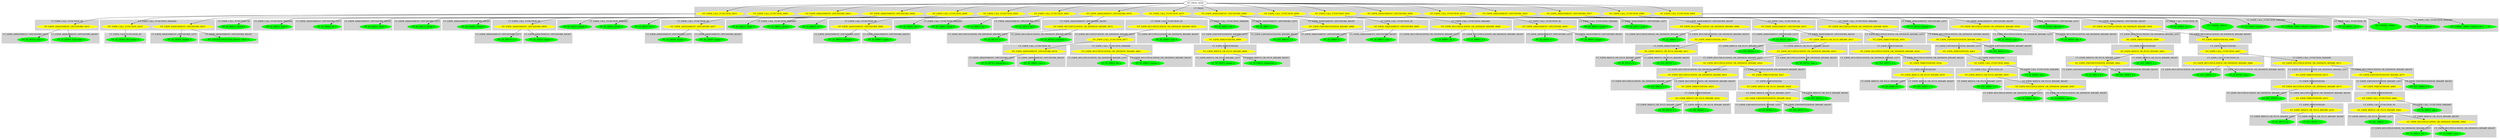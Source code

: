 digraph {

subgraph cluster0 {
 node [style=filled,color=white];
 style=filled;
 color=lightgrey;
 label = "CT_PROG";

"NT_EXPR_CALL_FUNCTION_4831"
 [fillcolor = yellow]
"NT_EXPR_CALL_FUNCTION_4840"
 [fillcolor = yellow]
"NT_EXPR_ASSIGNMENT_OPETATORS_4843"
 [fillcolor = yellow]
"NT_EXPR_ASSIGNMENT_OPETATORS_4846"
 [fillcolor = yellow]
"NT_EXPR_CALL_FUNCTION_4849"
 [fillcolor = yellow]
"NT_EXPR_CALL_FUNCTION_4856"
 [fillcolor = yellow]
"NT_EXPR_CALL_FUNCTION_4863"
 [fillcolor = yellow]
"NT_EXPR_ASSIGNMENT_OPETATORS_4870"
 [fillcolor = yellow]
"NT_EXPR_CALL_FUNCTION_4875"
 [fillcolor = yellow]
"NT_EXPR_ASSIGNMENT_OPETATORS_4886"
 [fillcolor = yellow]
"NT_EXPR_CALL_FUNCTION_4894"
 [fillcolor = yellow]
"NT_EXPR_CALL_FUNCTION_4901"
 [fillcolor = yellow]
"NT_EXPR_ASSIGNMENT_OPETATORS_4906"
 [fillcolor = yellow]
"NT_EXPR_CALL_FUNCTION_4914"
 [fillcolor = yellow]
"NT_EXPR_ASSIGNMENT_OPETATORS_4952"
 [fillcolor = yellow]
"NT_EXPR_ASSIGNMENT_OPETATORS_4957"
 [fillcolor = yellow]
"NT_EXPR_CALL_FUNCTION_4989"
 [fillcolor = yellow]
"NT_EXPR_CALL_FUNCTION_4994"
 [fillcolor = yellow]
}
"NT_PROG_4830"->"NT_EXPR_CALL_FUNCTION_4831"
subgraph cluster1 {
 node [style=filled,color=white];
 style=filled;
 color=lightgrey;
 label = "CT_EXPR_CALL_FUNCTION_ID";

"NT_EXPR_ASSIGNMENT_OPETATORS_4832"
 [fillcolor = yellow]
}
subgraph cluster2 {
 node [style=filled,color=white];
 style=filled;
 color=lightgrey;
 label = "CT_EXPR_CALL_FUNCTION_PARAMS";

"NT_EXPR_CALL_FUNCTION_4835"
 [fillcolor = yellow]
"NT_EXPR_ASSIGNMENT_OPETATORS_4837"
 [fillcolor = yellow]
}
"NT_EXPR_CALL_FUNCTION_4831"->"NT_EXPR_ASSIGNMENT_OPETATORS_4832"
subgraph cluster3 {
 node [style=filled,color=white];
 style=filled;
 color=lightgrey;
 label = "CT_EXPR_ASSIGNMENT_OPETATORS_LEFT";

"NT_ID_4833< data >"
 [fillcolor = green]
}
subgraph cluster4 {
 node [style=filled,color=white];
 style=filled;
 color=lightgrey;
 label = "CT_EXPR_ASSIGNMENT_OPETATORS_RIGHT";

"NT_ID_4834< read.table >"
 [fillcolor = green]
}
"NT_EXPR_ASSIGNMENT_OPETATORS_4832"->"NT_ID_4833< data >"
"NT_EXPR_ASSIGNMENT_OPETATORS_4832"->"NT_ID_4834< read.table >"
"NT_EXPR_CALL_FUNCTION_4831"->"NT_EXPR_CALL_FUNCTION_4835"
subgraph cluster5 {
 node [style=filled,color=white];
 style=filled;
 color=lightgrey;
 label = "CT_EXPR_CALL_FUNCTION_ID";

"NT_ID_4836< file.choose >"
 [fillcolor = green]
}
"NT_EXPR_CALL_FUNCTION_4835"->"NT_ID_4836< file.choose >"
"NT_EXPR_CALL_FUNCTION_4831"->"NT_EXPR_ASSIGNMENT_OPETATORS_4837"
subgraph cluster6 {
 node [style=filled,color=white];
 style=filled;
 color=lightgrey;
 label = "CT_EXPR_ASSIGNMENT_OPETATORS_LEFT";

"NT_ID_4838< header >"
 [fillcolor = green]
}
subgraph cluster7 {
 node [style=filled,color=white];
 style=filled;
 color=lightgrey;
 label = "CT_EXPR_ASSIGNMENT_OPETATORS_RIGHT";

"NT_LITERALSPECIFIER_4839< TRUE >"
 [fillcolor = green]
}
"NT_EXPR_ASSIGNMENT_OPETATORS_4837"->"NT_ID_4838< header >"
"NT_EXPR_ASSIGNMENT_OPETATORS_4837"->"NT_LITERALSPECIFIER_4839< TRUE >"
"NT_PROG_4830"->"NT_EXPR_CALL_FUNCTION_4840"
subgraph cluster8 {
 node [style=filled,color=white];
 style=filled;
 color=lightgrey;
 label = "CT_EXPR_CALL_FUNCTION_ID";

"NT_ID_4841< attach >"
 [fillcolor = green]
}
subgraph cluster9 {
 node [style=filled,color=white];
 style=filled;
 color=lightgrey;
 label = "CT_EXPR_CALL_FUNCTION_PARAMS";

"NT_ID_4842< data >"
 [fillcolor = green]
}
"NT_EXPR_CALL_FUNCTION_4840"->"NT_ID_4841< attach >"
"NT_EXPR_CALL_FUNCTION_4840"->"NT_ID_4842< data >"
"NT_PROG_4830"->"NT_EXPR_ASSIGNMENT_OPETATORS_4843"
subgraph cluster10 {
 node [style=filled,color=white];
 style=filled;
 color=lightgrey;
 label = "CT_EXPR_ASSIGNMENT_OPETATORS_LEFT";

"NT_ID_4844< dv >"
 [fillcolor = green]
}
subgraph cluster11 {
 node [style=filled,color=white];
 style=filled;
 color=lightgrey;
 label = "CT_EXPR_ASSIGNMENT_OPETATORS_RIGHT";

"NT_ID_4845< After >"
 [fillcolor = green]
}
"NT_EXPR_ASSIGNMENT_OPETATORS_4843"->"NT_ID_4844< dv >"
"NT_EXPR_ASSIGNMENT_OPETATORS_4843"->"NT_ID_4845< After >"
"NT_PROG_4830"->"NT_EXPR_ASSIGNMENT_OPETATORS_4846"
subgraph cluster12 {
 node [style=filled,color=white];
 style=filled;
 color=lightgrey;
 label = "CT_EXPR_ASSIGNMENT_OPETATORS_LEFT";

"NT_ID_4847< group >"
 [fillcolor = green]
}
subgraph cluster13 {
 node [style=filled,color=white];
 style=filled;
 color=lightgrey;
 label = "CT_EXPR_ASSIGNMENT_OPETATORS_RIGHT";

"NT_ID_4848< Group >"
 [fillcolor = green]
}
"NT_EXPR_ASSIGNMENT_OPETATORS_4846"->"NT_ID_4847< group >"
"NT_EXPR_ASSIGNMENT_OPETATORS_4846"->"NT_ID_4848< Group >"
"NT_PROG_4830"->"NT_EXPR_CALL_FUNCTION_4849"
subgraph cluster14 {
 node [style=filled,color=white];
 style=filled;
 color=lightgrey;
 label = "CT_EXPR_CALL_FUNCTION_ID";

"NT_EXPR_ASSIGNMENT_OPETATORS_4850"
 [fillcolor = yellow]
}
subgraph cluster15 {
 node [style=filled,color=white];
 style=filled;
 color=lightgrey;
 label = "CT_EXPR_CALL_FUNCTION_PARAMS";

"NT_ID_4853< dv >"
 [fillcolor = green]
"NT_ID_4854< group >"
 [fillcolor = green]
"NT_ID_4855< length >"
 [fillcolor = green]
}
"NT_EXPR_CALL_FUNCTION_4849"->"NT_EXPR_ASSIGNMENT_OPETATORS_4850"
subgraph cluster16 {
 node [style=filled,color=white];
 style=filled;
 color=lightgrey;
 label = "CT_EXPR_ASSIGNMENT_OPETATORS_LEFT";

"NT_ID_4851< ni >"
 [fillcolor = green]
}
subgraph cluster17 {
 node [style=filled,color=white];
 style=filled;
 color=lightgrey;
 label = "CT_EXPR_ASSIGNMENT_OPETATORS_RIGHT";

"NT_ID_4852< tapply >"
 [fillcolor = green]
}
"NT_EXPR_ASSIGNMENT_OPETATORS_4850"->"NT_ID_4851< ni >"
"NT_EXPR_ASSIGNMENT_OPETATORS_4850"->"NT_ID_4852< tapply >"
"NT_EXPR_CALL_FUNCTION_4849"->"NT_ID_4853< dv >"
"NT_EXPR_CALL_FUNCTION_4849"->"NT_ID_4854< group >"
"NT_EXPR_CALL_FUNCTION_4849"->"NT_ID_4855< length >"
"NT_PROG_4830"->"NT_EXPR_CALL_FUNCTION_4856"
subgraph cluster18 {
 node [style=filled,color=white];
 style=filled;
 color=lightgrey;
 label = "CT_EXPR_CALL_FUNCTION_ID";

"NT_EXPR_ASSIGNMENT_OPETATORS_4857"
 [fillcolor = yellow]
}
subgraph cluster19 {
 node [style=filled,color=white];
 style=filled;
 color=lightgrey;
 label = "CT_EXPR_CALL_FUNCTION_PARAMS";

"NT_ID_4860< dv >"
 [fillcolor = green]
"NT_ID_4861< group >"
 [fillcolor = green]
"NT_ID_4862< mean >"
 [fillcolor = green]
}
"NT_EXPR_CALL_FUNCTION_4856"->"NT_EXPR_ASSIGNMENT_OPETATORS_4857"
subgraph cluster20 {
 node [style=filled,color=white];
 style=filled;
 color=lightgrey;
 label = "CT_EXPR_ASSIGNMENT_OPETATORS_LEFT";

"NT_ID_4858< means >"
 [fillcolor = green]
}
subgraph cluster21 {
 node [style=filled,color=white];
 style=filled;
 color=lightgrey;
 label = "CT_EXPR_ASSIGNMENT_OPETATORS_RIGHT";

"NT_ID_4859< tapply >"
 [fillcolor = green]
}
"NT_EXPR_ASSIGNMENT_OPETATORS_4857"->"NT_ID_4858< means >"
"NT_EXPR_ASSIGNMENT_OPETATORS_4857"->"NT_ID_4859< tapply >"
"NT_EXPR_CALL_FUNCTION_4856"->"NT_ID_4860< dv >"
"NT_EXPR_CALL_FUNCTION_4856"->"NT_ID_4861< group >"
"NT_EXPR_CALL_FUNCTION_4856"->"NT_ID_4862< mean >"
"NT_PROG_4830"->"NT_EXPR_CALL_FUNCTION_4863"
subgraph cluster22 {
 node [style=filled,color=white];
 style=filled;
 color=lightgrey;
 label = "CT_EXPR_CALL_FUNCTION_ID";

"NT_EXPR_ASSIGNMENT_OPETATORS_4864"
 [fillcolor = yellow]
}
subgraph cluster23 {
 node [style=filled,color=white];
 style=filled;
 color=lightgrey;
 label = "CT_EXPR_CALL_FUNCTION_PARAMS";

"NT_ID_4867< dv >"
 [fillcolor = green]
"NT_ID_4868< group >"
 [fillcolor = green]
"NT_ID_4869< var >"
 [fillcolor = green]
}
"NT_EXPR_CALL_FUNCTION_4863"->"NT_EXPR_ASSIGNMENT_OPETATORS_4864"
subgraph cluster24 {
 node [style=filled,color=white];
 style=filled;
 color=lightgrey;
 label = "CT_EXPR_ASSIGNMENT_OPETATORS_LEFT";

"NT_ID_4865< variance >"
 [fillcolor = green]
}
subgraph cluster25 {
 node [style=filled,color=white];
 style=filled;
 color=lightgrey;
 label = "CT_EXPR_ASSIGNMENT_OPETATORS_RIGHT";

"NT_ID_4866< tapply >"
 [fillcolor = green]
}
"NT_EXPR_ASSIGNMENT_OPETATORS_4864"->"NT_ID_4865< variance >"
"NT_EXPR_ASSIGNMENT_OPETATORS_4864"->"NT_ID_4866< tapply >"
"NT_EXPR_CALL_FUNCTION_4863"->"NT_ID_4867< dv >"
"NT_EXPR_CALL_FUNCTION_4863"->"NT_ID_4868< group >"
"NT_EXPR_CALL_FUNCTION_4863"->"NT_ID_4869< var >"
"NT_PROG_4830"->"NT_EXPR_ASSIGNMENT_OPETATORS_4870"
subgraph cluster26 {
 node [style=filled,color=white];
 style=filled;
 color=lightgrey;
 label = "CT_EXPR_ASSIGNMENT_OPETATORS_LEFT";

"NT_ID_4871< wk >"
 [fillcolor = green]
}
subgraph cluster27 {
 node [style=filled,color=white];
 style=filled;
 color=lightgrey;
 label = "CT_EXPR_ASSIGNMENT_OPETATORS_RIGHT";

"NT_EXPR_MULTIPLICATION_OR_DIVISION_BINARY_4872"
 [fillcolor = yellow]
}
"NT_EXPR_ASSIGNMENT_OPETATORS_4870"->"NT_ID_4871< wk >"
"NT_EXPR_ASSIGNMENT_OPETATORS_4870"->"NT_EXPR_MULTIPLICATION_OR_DIVISION_BINARY_4872"
subgraph cluster28 {
 node [style=filled,color=white];
 style=filled;
 color=lightgrey;
 label = "CT_EXPR_MULTIPLICATION_OR_DIVISION_BINARY_LEFT";

"NT_ID_4873< ni >"
 [fillcolor = green]
}
subgraph cluster29 {
 node [style=filled,color=white];
 style=filled;
 color=lightgrey;
 label = "CT_EXPR_MULTIPLICATION_OR_DIVISION_BINARY_RIGHT";

"NT_ID_4874< variance >"
 [fillcolor = green]
}
"NT_EXPR_MULTIPLICATION_OR_DIVISION_BINARY_4872"->"NT_ID_4873< ni >"
"NT_EXPR_MULTIPLICATION_OR_DIVISION_BINARY_4872"->"NT_ID_4874< variance >"
"NT_PROG_4830"->"NT_EXPR_CALL_FUNCTION_4875"
subgraph cluster30 {
 node [style=filled,color=white];
 style=filled;
 color=lightgrey;
 label = "CT_EXPR_CALL_FUNCTION_ID";

"NT_EXPR_MULTIPLICATION_OR_DIVISION_BINARY_4876"
 [fillcolor = yellow]
}
subgraph cluster31 {
 node [style=filled,color=white];
 style=filled;
 color=lightgrey;
 label = "CT_EXPR_CALL_FUNCTION_PARAMS";

"NT_ID_4885< wk >"
 [fillcolor = green]
}
"NT_EXPR_CALL_FUNCTION_4875"->"NT_EXPR_MULTIPLICATION_OR_DIVISION_BINARY_4876"
subgraph cluster32 {
 node [style=filled,color=white];
 style=filled;
 color=lightgrey;
 label = "CT_EXPR_MULTIPLICATION_OR_DIVISION_BINARY_LEFT";

"NT_EXPR_CALL_FUNCTION_4877"
 [fillcolor = yellow]
}
subgraph cluster33 {
 node [style=filled,color=white];
 style=filled;
 color=lightgrey;
 label = "CT_EXPR_MULTIPLICATION_OR_DIVISION_BINARY_RIGHT";

"NT_ID_4884< sum >"
 [fillcolor = green]
}
"NT_EXPR_MULTIPLICATION_OR_DIVISION_BINARY_4876"->"NT_EXPR_CALL_FUNCTION_4877"
subgraph cluster34 {
 node [style=filled,color=white];
 style=filled;
 color=lightgrey;
 label = "CT_EXPR_CALL_FUNCTION_ID";

"NT_EXPR_ASSIGNMENT_OPETATORS_4878"
 [fillcolor = yellow]
}
subgraph cluster35 {
 node [style=filled,color=white];
 style=filled;
 color=lightgrey;
 label = "CT_EXPR_CALL_FUNCTION_PARAMS";

"NT_EXPR_MULTIPLICATION_OR_DIVISION_BINARY_4881"
 [fillcolor = yellow]
}
"NT_EXPR_CALL_FUNCTION_4877"->"NT_EXPR_ASSIGNMENT_OPETATORS_4878"
subgraph cluster36 {
 node [style=filled,color=white];
 style=filled;
 color=lightgrey;
 label = "CT_EXPR_ASSIGNMENT_OPETATORS_LEFT";

"NT_ID_4879< xbarprime >"
 [fillcolor = green]
}
subgraph cluster37 {
 node [style=filled,color=white];
 style=filled;
 color=lightgrey;
 label = "CT_EXPR_ASSIGNMENT_OPETATORS_RIGHT";

"NT_ID_4880< sum >"
 [fillcolor = green]
}
"NT_EXPR_ASSIGNMENT_OPETATORS_4878"->"NT_ID_4879< xbarprime >"
"NT_EXPR_ASSIGNMENT_OPETATORS_4878"->"NT_ID_4880< sum >"
"NT_EXPR_CALL_FUNCTION_4877"->"NT_EXPR_MULTIPLICATION_OR_DIVISION_BINARY_4881"
subgraph cluster38 {
 node [style=filled,color=white];
 style=filled;
 color=lightgrey;
 label = "CT_EXPR_MULTIPLICATION_OR_DIVISION_BINARY_LEFT";

"NT_ID_4882< wk >"
 [fillcolor = green]
}
subgraph cluster39 {
 node [style=filled,color=white];
 style=filled;
 color=lightgrey;
 label = "CT_EXPR_MULTIPLICATION_OR_DIVISION_BINARY_RIGHT";

"NT_ID_4883< means >"
 [fillcolor = green]
}
"NT_EXPR_MULTIPLICATION_OR_DIVISION_BINARY_4881"->"NT_ID_4882< wk >"
"NT_EXPR_MULTIPLICATION_OR_DIVISION_BINARY_4881"->"NT_ID_4883< means >"
"NT_EXPR_MULTIPLICATION_OR_DIVISION_BINARY_4876"->"NT_ID_4884< sum >"
"NT_EXPR_CALL_FUNCTION_4875"->"NT_ID_4885< wk >"
"NT_PROG_4830"->"NT_EXPR_ASSIGNMENT_OPETATORS_4886"
subgraph cluster40 {
 node [style=filled,color=white];
 style=filled;
 color=lightgrey;
 label = "CT_EXPR_ASSIGNMENT_OPETATORS_LEFT";

"NT_ID_4887< a >"
 [fillcolor = green]
}
subgraph cluster41 {
 node [style=filled,color=white];
 style=filled;
 color=lightgrey;
 label = "CT_EXPR_ASSIGNMENT_OPETATORS_RIGHT";

"NT_EXPR_EXPONENTIATION_BINARY_4888"
 [fillcolor = yellow]
}
"NT_EXPR_ASSIGNMENT_OPETATORS_4886"->"NT_ID_4887< a >"
"NT_EXPR_ASSIGNMENT_OPETATORS_4886"->"NT_EXPR_EXPONENTIATION_BINARY_4888"
subgraph cluster42 {
 node [style=filled,color=white];
 style=filled;
 color=lightgrey;
 label = "CT_EXPR_EXPONENTIATION_BINARY_LEFT";

"NT_EXPR_PARENTHESIS_4889"
 [fillcolor = yellow]
}
subgraph cluster43 {
 node [style=filled,color=white];
 style=filled;
 color=lightgrey;
 label = "CT_EXPR_EXPONENTIATION_BINARY_RIGHT";

"NT_INT_4893< 2 >"
 [fillcolor = green]
}
"NT_EXPR_EXPONENTIATION_BINARY_4888"->"NT_EXPR_PARENTHESIS_4889"
subgraph cluster44 {
 node [style=filled,color=white];
 style=filled;
 color=lightgrey;
 label = "CT_EXPR_PARENTHESIS";

"NT_EXPR_MINUS_OR_PLUS_BINARY_4890"
 [fillcolor = yellow]
}
"NT_EXPR_PARENTHESIS_4889"->"NT_EXPR_MINUS_OR_PLUS_BINARY_4890"
subgraph cluster45 {
 node [style=filled,color=white];
 style=filled;
 color=lightgrey;
 label = "CT_EXPR_MINUS_OR_PLUS_BINARY_LEFT";

"NT_ID_4891< means >"
 [fillcolor = green]
}
subgraph cluster46 {
 node [style=filled,color=white];
 style=filled;
 color=lightgrey;
 label = "CT_EXPR_MINUS_OR_PLUS_BINARY_RIGHT";

"NT_ID_4892< xbarprime >"
 [fillcolor = green]
}
"NT_EXPR_MINUS_OR_PLUS_BINARY_4890"->"NT_ID_4891< means >"
"NT_EXPR_MINUS_OR_PLUS_BINARY_4890"->"NT_ID_4892< xbarprime >"
"NT_EXPR_EXPONENTIATION_BINARY_4888"->"NT_INT_4893< 2 >"
"NT_PROG_4830"->"NT_EXPR_CALL_FUNCTION_4894"
subgraph cluster47 {
 node [style=filled,color=white];
 style=filled;
 color=lightgrey;
 label = "CT_EXPR_CALL_FUNCTION_ID";

"NT_EXPR_ASSIGNMENT_OPETATORS_4895"
 [fillcolor = yellow]
}
subgraph cluster48 {
 node [style=filled,color=white];
 style=filled;
 color=lightgrey;
 label = "CT_EXPR_CALL_FUNCTION_PARAMS";

"NT_EXPR_MULTIPLICATION_OR_DIVISION_BINARY_4898"
 [fillcolor = yellow]
}
"NT_EXPR_CALL_FUNCTION_4894"->"NT_EXPR_ASSIGNMENT_OPETATORS_4895"
subgraph cluster49 {
 node [style=filled,color=white];
 style=filled;
 color=lightgrey;
 label = "CT_EXPR_ASSIGNMENT_OPETATORS_LEFT";

"NT_ID_4896< b >"
 [fillcolor = green]
}
subgraph cluster50 {
 node [style=filled,color=white];
 style=filled;
 color=lightgrey;
 label = "CT_EXPR_ASSIGNMENT_OPETATORS_RIGHT";

"NT_ID_4897< sum >"
 [fillcolor = green]
}
"NT_EXPR_ASSIGNMENT_OPETATORS_4895"->"NT_ID_4896< b >"
"NT_EXPR_ASSIGNMENT_OPETATORS_4895"->"NT_ID_4897< sum >"
"NT_EXPR_CALL_FUNCTION_4894"->"NT_EXPR_MULTIPLICATION_OR_DIVISION_BINARY_4898"
subgraph cluster51 {
 node [style=filled,color=white];
 style=filled;
 color=lightgrey;
 label = "CT_EXPR_MULTIPLICATION_OR_DIVISION_BINARY_LEFT";

"NT_ID_4899< wk >"
 [fillcolor = green]
}
subgraph cluster52 {
 node [style=filled,color=white];
 style=filled;
 color=lightgrey;
 label = "CT_EXPR_MULTIPLICATION_OR_DIVISION_BINARY_RIGHT";

"NT_ID_4900< a >"
 [fillcolor = green]
}
"NT_EXPR_MULTIPLICATION_OR_DIVISION_BINARY_4898"->"NT_ID_4899< wk >"
"NT_EXPR_MULTIPLICATION_OR_DIVISION_BINARY_4898"->"NT_ID_4900< a >"
"NT_PROG_4830"->"NT_EXPR_CALL_FUNCTION_4901"
subgraph cluster53 {
 node [style=filled,color=white];
 style=filled;
 color=lightgrey;
 label = "CT_EXPR_CALL_FUNCTION_ID";

"NT_EXPR_ASSIGNMENT_OPETATORS_4902"
 [fillcolor = yellow]
}
subgraph cluster54 {
 node [style=filled,color=white];
 style=filled;
 color=lightgrey;
 label = "CT_EXPR_CALL_FUNCTION_PARAMS";

"NT_ID_4905< means >"
 [fillcolor = green]
}
"NT_EXPR_CALL_FUNCTION_4901"->"NT_EXPR_ASSIGNMENT_OPETATORS_4902"
subgraph cluster55 {
 node [style=filled,color=white];
 style=filled;
 color=lightgrey;
 label = "CT_EXPR_ASSIGNMENT_OPETATORS_LEFT";

"NT_ID_4903< k >"
 [fillcolor = green]
}
subgraph cluster56 {
 node [style=filled,color=white];
 style=filled;
 color=lightgrey;
 label = "CT_EXPR_ASSIGNMENT_OPETATORS_RIGHT";

"NT_ID_4904< length >"
 [fillcolor = green]
}
"NT_EXPR_ASSIGNMENT_OPETATORS_4902"->"NT_ID_4903< k >"
"NT_EXPR_ASSIGNMENT_OPETATORS_4902"->"NT_ID_4904< length >"
"NT_EXPR_CALL_FUNCTION_4901"->"NT_ID_4905< means >"
"NT_PROG_4830"->"NT_EXPR_ASSIGNMENT_OPETATORS_4906"
subgraph cluster57 {
 node [style=filled,color=white];
 style=filled;
 color=lightgrey;
 label = "CT_EXPR_ASSIGNMENT_OPETATORS_LEFT";

"NT_ID_4907< num >"
 [fillcolor = green]
}
subgraph cluster58 {
 node [style=filled,color=white];
 style=filled;
 color=lightgrey;
 label = "CT_EXPR_ASSIGNMENT_OPETATORS_RIGHT";

"NT_EXPR_MULTIPLICATION_OR_DIVISION_BINARY_4908"
 [fillcolor = yellow]
}
"NT_EXPR_ASSIGNMENT_OPETATORS_4906"->"NT_ID_4907< num >"
"NT_EXPR_ASSIGNMENT_OPETATORS_4906"->"NT_EXPR_MULTIPLICATION_OR_DIVISION_BINARY_4908"
subgraph cluster59 {
 node [style=filled,color=white];
 style=filled;
 color=lightgrey;
 label = "CT_EXPR_MULTIPLICATION_OR_DIVISION_BINARY_LEFT";

"NT_ID_4909< b >"
 [fillcolor = green]
}
subgraph cluster60 {
 node [style=filled,color=white];
 style=filled;
 color=lightgrey;
 label = "CT_EXPR_MULTIPLICATION_OR_DIVISION_BINARY_RIGHT";

"NT_EXPR_PARENTHESIS_4910"
 [fillcolor = yellow]
}
"NT_EXPR_MULTIPLICATION_OR_DIVISION_BINARY_4908"->"NT_ID_4909< b >"
"NT_EXPR_MULTIPLICATION_OR_DIVISION_BINARY_4908"->"NT_EXPR_PARENTHESIS_4910"
subgraph cluster61 {
 node [style=filled,color=white];
 style=filled;
 color=lightgrey;
 label = "CT_EXPR_PARENTHESIS";

"NT_EXPR_MINUS_OR_PLUS_BINARY_4911"
 [fillcolor = yellow]
}
"NT_EXPR_PARENTHESIS_4910"->"NT_EXPR_MINUS_OR_PLUS_BINARY_4911"
subgraph cluster62 {
 node [style=filled,color=white];
 style=filled;
 color=lightgrey;
 label = "CT_EXPR_MINUS_OR_PLUS_BINARY_LEFT";

"NT_ID_4912< k >"
 [fillcolor = green]
}
subgraph cluster63 {
 node [style=filled,color=white];
 style=filled;
 color=lightgrey;
 label = "CT_EXPR_MINUS_OR_PLUS_BINARY_RIGHT";

"NT_INT_4913< 1 >"
 [fillcolor = green]
}
"NT_EXPR_MINUS_OR_PLUS_BINARY_4911"->"NT_ID_4912< k >"
"NT_EXPR_MINUS_OR_PLUS_BINARY_4911"->"NT_INT_4913< 1 >"
"NT_PROG_4830"->"NT_EXPR_CALL_FUNCTION_4914"
subgraph cluster64 {
 node [style=filled,color=white];
 style=filled;
 color=lightgrey;
 label = "CT_EXPR_CALL_FUNCTION_ID";

"NT_EXPR_ASSIGNMENT_OPETATORS_4915"
 [fillcolor = yellow]
}
subgraph cluster65 {
 node [style=filled,color=white];
 style=filled;
 color=lightgrey;
 label = "CT_EXPR_CALL_FUNCTION_PARAMS";

"NT_EXPR_MULTIPLICATION_OR_DIVISION_BINARY_4934"
 [fillcolor = yellow]
}
"NT_EXPR_CALL_FUNCTION_4914"->"NT_EXPR_ASSIGNMENT_OPETATORS_4915"
subgraph cluster66 {
 node [style=filled,color=white];
 style=filled;
 color=lightgrey;
 label = "CT_EXPR_ASSIGNMENT_OPETATORS_LEFT";

"NT_ID_4916< den >"
 [fillcolor = green]
}
subgraph cluster67 {
 node [style=filled,color=white];
 style=filled;
 color=lightgrey;
 label = "CT_EXPR_ASSIGNMENT_OPETATORS_RIGHT";

"NT_EXPR_MINUS_OR_PLUS_BINARY_4917"
 [fillcolor = yellow]
}
"NT_EXPR_ASSIGNMENT_OPETATORS_4915"->"NT_ID_4916< den >"
"NT_EXPR_ASSIGNMENT_OPETATORS_4915"->"NT_EXPR_MINUS_OR_PLUS_BINARY_4917"
subgraph cluster68 {
 node [style=filled,color=white];
 style=filled;
 color=lightgrey;
 label = "CT_EXPR_MINUS_OR_PLUS_BINARY_LEFT";

"NT_INT_4918< 1 >"
 [fillcolor = green]
}
subgraph cluster69 {
 node [style=filled,color=white];
 style=filled;
 color=lightgrey;
 label = "CT_EXPR_MINUS_OR_PLUS_BINARY_RIGHT";

"NT_EXPR_MULTIPLICATION_OR_DIVISION_BINARY_4919"
 [fillcolor = yellow]
}
"NT_EXPR_MINUS_OR_PLUS_BINARY_4917"->"NT_INT_4918< 1 >"
"NT_EXPR_MINUS_OR_PLUS_BINARY_4917"->"NT_EXPR_MULTIPLICATION_OR_DIVISION_BINARY_4919"
subgraph cluster70 {
 node [style=filled,color=white];
 style=filled;
 color=lightgrey;
 label = "CT_EXPR_MULTIPLICATION_OR_DIVISION_BINARY_LEFT";

"NT_EXPR_MULTIPLICATION_OR_DIVISION_BINARY_4920"
 [fillcolor = yellow]
}
subgraph cluster71 {
 node [style=filled,color=white];
 style=filled;
 color=lightgrey;
 label = "CT_EXPR_MULTIPLICATION_OR_DIVISION_BINARY_RIGHT";

"NT_ID_4933< sum >"
 [fillcolor = green]
}
"NT_EXPR_MULTIPLICATION_OR_DIVISION_BINARY_4919"->"NT_EXPR_MULTIPLICATION_OR_DIVISION_BINARY_4920"
subgraph cluster72 {
 node [style=filled,color=white];
 style=filled;
 color=lightgrey;
 label = "CT_EXPR_MULTIPLICATION_OR_DIVISION_BINARY_LEFT";

"NT_EXPR_MULTIPLICATION_OR_DIVISION_BINARY_4921"
 [fillcolor = yellow]
}
subgraph cluster73 {
 node [style=filled,color=white];
 style=filled;
 color=lightgrey;
 label = "CT_EXPR_MULTIPLICATION_OR_DIVISION_BINARY_RIGHT";

"NT_EXPR_PARENTHESIS_4927"
 [fillcolor = yellow]
}
"NT_EXPR_MULTIPLICATION_OR_DIVISION_BINARY_4920"->"NT_EXPR_MULTIPLICATION_OR_DIVISION_BINARY_4921"
subgraph cluster74 {
 node [style=filled,color=white];
 style=filled;
 color=lightgrey;
 label = "CT_EXPR_MULTIPLICATION_OR_DIVISION_BINARY_LEFT";

"NT_INT_4922< 2 >"
 [fillcolor = green]
}
subgraph cluster75 {
 node [style=filled,color=white];
 style=filled;
 color=lightgrey;
 label = "CT_EXPR_MULTIPLICATION_OR_DIVISION_BINARY_RIGHT";

"NT_EXPR_PARENTHESIS_4923"
 [fillcolor = yellow]
}
"NT_EXPR_MULTIPLICATION_OR_DIVISION_BINARY_4921"->"NT_INT_4922< 2 >"
"NT_EXPR_MULTIPLICATION_OR_DIVISION_BINARY_4921"->"NT_EXPR_PARENTHESIS_4923"
subgraph cluster76 {
 node [style=filled,color=white];
 style=filled;
 color=lightgrey;
 label = "CT_EXPR_PARENTHESIS";

"NT_EXPR_MINUS_OR_PLUS_BINARY_4924"
 [fillcolor = yellow]
}
"NT_EXPR_PARENTHESIS_4923"->"NT_EXPR_MINUS_OR_PLUS_BINARY_4924"
subgraph cluster77 {
 node [style=filled,color=white];
 style=filled;
 color=lightgrey;
 label = "CT_EXPR_MINUS_OR_PLUS_BINARY_LEFT";

"NT_ID_4925< k >"
 [fillcolor = green]
}
subgraph cluster78 {
 node [style=filled,color=white];
 style=filled;
 color=lightgrey;
 label = "CT_EXPR_MINUS_OR_PLUS_BINARY_RIGHT";

"NT_INT_4926< 2 >"
 [fillcolor = green]
}
"NT_EXPR_MINUS_OR_PLUS_BINARY_4924"->"NT_ID_4925< k >"
"NT_EXPR_MINUS_OR_PLUS_BINARY_4924"->"NT_INT_4926< 2 >"
"NT_EXPR_MULTIPLICATION_OR_DIVISION_BINARY_4920"->"NT_EXPR_PARENTHESIS_4927"
subgraph cluster79 {
 node [style=filled,color=white];
 style=filled;
 color=lightgrey;
 label = "CT_EXPR_PARENTHESIS";

"NT_EXPR_MINUS_OR_PLUS_BINARY_4928"
 [fillcolor = yellow]
}
"NT_EXPR_PARENTHESIS_4927"->"NT_EXPR_MINUS_OR_PLUS_BINARY_4928"
subgraph cluster80 {
 node [style=filled,color=white];
 style=filled;
 color=lightgrey;
 label = "CT_EXPR_MINUS_OR_PLUS_BINARY_LEFT";

"NT_EXPR_EXPONENTIATION_BINARY_4929"
 [fillcolor = yellow]
}
subgraph cluster81 {
 node [style=filled,color=white];
 style=filled;
 color=lightgrey;
 label = "CT_EXPR_MINUS_OR_PLUS_BINARY_RIGHT";

"NT_INT_4932< 1 >"
 [fillcolor = green]
}
"NT_EXPR_MINUS_OR_PLUS_BINARY_4928"->"NT_EXPR_EXPONENTIATION_BINARY_4929"
subgraph cluster82 {
 node [style=filled,color=white];
 style=filled;
 color=lightgrey;
 label = "CT_EXPR_EXPONENTIATION_BINARY_LEFT";

"NT_ID_4930< k >"
 [fillcolor = green]
}
subgraph cluster83 {
 node [style=filled,color=white];
 style=filled;
 color=lightgrey;
 label = "CT_EXPR_EXPONENTIATION_BINARY_RIGHT";

"NT_INT_4931< 2 >"
 [fillcolor = green]
}
"NT_EXPR_EXPONENTIATION_BINARY_4929"->"NT_ID_4930< k >"
"NT_EXPR_EXPONENTIATION_BINARY_4929"->"NT_INT_4931< 2 >"
"NT_EXPR_MINUS_OR_PLUS_BINARY_4928"->"NT_INT_4932< 1 >"
"NT_EXPR_MULTIPLICATION_OR_DIVISION_BINARY_4919"->"NT_ID_4933< sum >"
"NT_EXPR_CALL_FUNCTION_4914"->"NT_EXPR_MULTIPLICATION_OR_DIVISION_BINARY_4934"
subgraph cluster84 {
 node [style=filled,color=white];
 style=filled;
 color=lightgrey;
 label = "CT_EXPR_MULTIPLICATION_OR_DIVISION_BINARY_LEFT";

"NT_EXPR_PARENTHESIS_4935"
 [fillcolor = yellow]
}
subgraph cluster85 {
 node [style=filled,color=white];
 style=filled;
 color=lightgrey;
 label = "CT_EXPR_MULTIPLICATION_OR_DIVISION_BINARY_RIGHT";

"NT_EXPR_EXPONENTIATION_BINARY_4942"
 [fillcolor = yellow]
}
"NT_EXPR_MULTIPLICATION_OR_DIVISION_BINARY_4934"->"NT_EXPR_PARENTHESIS_4935"
subgraph cluster86 {
 node [style=filled,color=white];
 style=filled;
 color=lightgrey;
 label = "CT_EXPR_PARENTHESIS";

"NT_EXPR_MULTIPLICATION_OR_DIVISION_BINARY_4936"
 [fillcolor = yellow]
}
"NT_EXPR_PARENTHESIS_4935"->"NT_EXPR_MULTIPLICATION_OR_DIVISION_BINARY_4936"
subgraph cluster87 {
 node [style=filled,color=white];
 style=filled;
 color=lightgrey;
 label = "CT_EXPR_MULTIPLICATION_OR_DIVISION_BINARY_LEFT";

"NT_INT_4937< 1 >"
 [fillcolor = green]
}
subgraph cluster88 {
 node [style=filled,color=white];
 style=filled;
 color=lightgrey;
 label = "CT_EXPR_MULTIPLICATION_OR_DIVISION_BINARY_RIGHT";

"NT_EXPR_PARENTHESIS_4938"
 [fillcolor = yellow]
}
"NT_EXPR_MULTIPLICATION_OR_DIVISION_BINARY_4936"->"NT_INT_4937< 1 >"
"NT_EXPR_MULTIPLICATION_OR_DIVISION_BINARY_4936"->"NT_EXPR_PARENTHESIS_4938"
subgraph cluster89 {
 node [style=filled,color=white];
 style=filled;
 color=lightgrey;
 label = "CT_EXPR_PARENTHESIS";

"NT_EXPR_MINUS_OR_PLUS_BINARY_4939"
 [fillcolor = yellow]
}
"NT_EXPR_PARENTHESIS_4938"->"NT_EXPR_MINUS_OR_PLUS_BINARY_4939"
subgraph cluster90 {
 node [style=filled,color=white];
 style=filled;
 color=lightgrey;
 label = "CT_EXPR_MINUS_OR_PLUS_BINARY_LEFT";

"NT_ID_4940< ni >"
 [fillcolor = green]
}
subgraph cluster91 {
 node [style=filled,color=white];
 style=filled;
 color=lightgrey;
 label = "CT_EXPR_MINUS_OR_PLUS_BINARY_RIGHT";

"NT_INT_4941< 1 >"
 [fillcolor = green]
}
"NT_EXPR_MINUS_OR_PLUS_BINARY_4939"->"NT_ID_4940< ni >"
"NT_EXPR_MINUS_OR_PLUS_BINARY_4939"->"NT_INT_4941< 1 >"
"NT_EXPR_MULTIPLICATION_OR_DIVISION_BINARY_4934"->"NT_EXPR_EXPONENTIATION_BINARY_4942"
subgraph cluster92 {
 node [style=filled,color=white];
 style=filled;
 color=lightgrey;
 label = "CT_EXPR_EXPONENTIATION_BINARY_LEFT";

"NT_EXPR_PARENTHESIS_4943"
 [fillcolor = yellow]
}
subgraph cluster93 {
 node [style=filled,color=white];
 style=filled;
 color=lightgrey;
 label = "CT_EXPR_EXPONENTIATION_BINARY_RIGHT";

"NT_INT_4951< 2 >"
 [fillcolor = green]
}
"NT_EXPR_EXPONENTIATION_BINARY_4942"->"NT_EXPR_PARENTHESIS_4943"
subgraph cluster94 {
 node [style=filled,color=white];
 style=filled;
 color=lightgrey;
 label = "CT_EXPR_PARENTHESIS";

"NT_EXPR_CALL_FUNCTION_4944"
 [fillcolor = yellow]
}
"NT_EXPR_PARENTHESIS_4943"->"NT_EXPR_CALL_FUNCTION_4944"
subgraph cluster95 {
 node [style=filled,color=white];
 style=filled;
 color=lightgrey;
 label = "CT_EXPR_CALL_FUNCTION_ID";

"NT_EXPR_MINUS_OR_PLUS_BINARY_4945"
 [fillcolor = yellow]
}
subgraph cluster96 {
 node [style=filled,color=white];
 style=filled;
 color=lightgrey;
 label = "CT_EXPR_CALL_FUNCTION_PARAMS";

"NT_ID_4950< wk >"
 [fillcolor = green]
}
"NT_EXPR_CALL_FUNCTION_4944"->"NT_EXPR_MINUS_OR_PLUS_BINARY_4945"
subgraph cluster97 {
 node [style=filled,color=white];
 style=filled;
 color=lightgrey;
 label = "CT_EXPR_MINUS_OR_PLUS_BINARY_LEFT";

"NT_INT_4946< 1 >"
 [fillcolor = green]
}
subgraph cluster98 {
 node [style=filled,color=white];
 style=filled;
 color=lightgrey;
 label = "CT_EXPR_MINUS_OR_PLUS_BINARY_RIGHT";

"NT_EXPR_MULTIPLICATION_OR_DIVISION_BINARY_4947"
 [fillcolor = yellow]
}
"NT_EXPR_MINUS_OR_PLUS_BINARY_4945"->"NT_INT_4946< 1 >"
"NT_EXPR_MINUS_OR_PLUS_BINARY_4945"->"NT_EXPR_MULTIPLICATION_OR_DIVISION_BINARY_4947"
subgraph cluster99 {
 node [style=filled,color=white];
 style=filled;
 color=lightgrey;
 label = "CT_EXPR_MULTIPLICATION_OR_DIVISION_BINARY_LEFT";

"NT_ID_4948< wk >"
 [fillcolor = green]
}
subgraph cluster100 {
 node [style=filled,color=white];
 style=filled;
 color=lightgrey;
 label = "CT_EXPR_MULTIPLICATION_OR_DIVISION_BINARY_RIGHT";

"NT_ID_4949< sum >"
 [fillcolor = green]
}
"NT_EXPR_MULTIPLICATION_OR_DIVISION_BINARY_4947"->"NT_ID_4948< wk >"
"NT_EXPR_MULTIPLICATION_OR_DIVISION_BINARY_4947"->"NT_ID_4949< sum >"
"NT_EXPR_CALL_FUNCTION_4944"->"NT_ID_4950< wk >"
"NT_EXPR_EXPONENTIATION_BINARY_4942"->"NT_INT_4951< 2 >"
"NT_PROG_4830"->"NT_EXPR_ASSIGNMENT_OPETATORS_4952"
subgraph cluster101 {
 node [style=filled,color=white];
 style=filled;
 color=lightgrey;
 label = "CT_EXPR_ASSIGNMENT_OPETATORS_LEFT";

"NT_ID_4953< Fprime >"
 [fillcolor = green]
}
subgraph cluster102 {
 node [style=filled,color=white];
 style=filled;
 color=lightgrey;
 label = "CT_EXPR_ASSIGNMENT_OPETATORS_RIGHT";

"NT_EXPR_MULTIPLICATION_OR_DIVISION_BINARY_4954"
 [fillcolor = yellow]
}
"NT_EXPR_ASSIGNMENT_OPETATORS_4952"->"NT_ID_4953< Fprime >"
"NT_EXPR_ASSIGNMENT_OPETATORS_4952"->"NT_EXPR_MULTIPLICATION_OR_DIVISION_BINARY_4954"
subgraph cluster103 {
 node [style=filled,color=white];
 style=filled;
 color=lightgrey;
 label = "CT_EXPR_MULTIPLICATION_OR_DIVISION_BINARY_LEFT";

"NT_ID_4955< num >"
 [fillcolor = green]
}
subgraph cluster104 {
 node [style=filled,color=white];
 style=filled;
 color=lightgrey;
 label = "CT_EXPR_MULTIPLICATION_OR_DIVISION_BINARY_RIGHT";

"NT_ID_4956< den >"
 [fillcolor = green]
}
"NT_EXPR_MULTIPLICATION_OR_DIVISION_BINARY_4954"->"NT_ID_4955< num >"
"NT_EXPR_MULTIPLICATION_OR_DIVISION_BINARY_4954"->"NT_ID_4956< den >"
"NT_PROG_4830"->"NT_EXPR_ASSIGNMENT_OPETATORS_4957"
subgraph cluster105 {
 node [style=filled,color=white];
 style=filled;
 color=lightgrey;
 label = "CT_EXPR_ASSIGNMENT_OPETATORS_LEFT";

"NT_ID_4958< dfprime >"
 [fillcolor = green]
}
subgraph cluster106 {
 node [style=filled,color=white];
 style=filled;
 color=lightgrey;
 label = "CT_EXPR_ASSIGNMENT_OPETATORS_RIGHT";

"NT_EXPR_MULTIPLICATION_OR_DIVISION_BINARY_4959"
 [fillcolor = yellow]
}
"NT_EXPR_ASSIGNMENT_OPETATORS_4957"->"NT_ID_4958< dfprime >"
"NT_EXPR_ASSIGNMENT_OPETATORS_4957"->"NT_EXPR_MULTIPLICATION_OR_DIVISION_BINARY_4959"
subgraph cluster107 {
 node [style=filled,color=white];
 style=filled;
 color=lightgrey;
 label = "CT_EXPR_MULTIPLICATION_OR_DIVISION_BINARY_LEFT";

"NT_EXPR_PARENTHESIS_4960"
 [fillcolor = yellow]
}
subgraph cluster108 {
 node [style=filled,color=white];
 style=filled;
 color=lightgrey;
 label = "CT_EXPR_MULTIPLICATION_OR_DIVISION_BINARY_RIGHT";

"NT_EXPR_PARENTHESIS_4966"
 [fillcolor = yellow]
}
"NT_EXPR_MULTIPLICATION_OR_DIVISION_BINARY_4959"->"NT_EXPR_PARENTHESIS_4960"
subgraph cluster109 {
 node [style=filled,color=white];
 style=filled;
 color=lightgrey;
 label = "CT_EXPR_PARENTHESIS";

"NT_EXPR_MINUS_OR_PLUS_BINARY_4961"
 [fillcolor = yellow]
}
"NT_EXPR_PARENTHESIS_4960"->"NT_EXPR_MINUS_OR_PLUS_BINARY_4961"
subgraph cluster110 {
 node [style=filled,color=white];
 style=filled;
 color=lightgrey;
 label = "CT_EXPR_MINUS_OR_PLUS_BINARY_LEFT";

"NT_EXPR_EXPONENTIATION_BINARY_4962"
 [fillcolor = yellow]
}
subgraph cluster111 {
 node [style=filled,color=white];
 style=filled;
 color=lightgrey;
 label = "CT_EXPR_MINUS_OR_PLUS_BINARY_RIGHT";

"NT_INT_4965< 1 >"
 [fillcolor = green]
}
"NT_EXPR_MINUS_OR_PLUS_BINARY_4961"->"NT_EXPR_EXPONENTIATION_BINARY_4962"
subgraph cluster112 {
 node [style=filled,color=white];
 style=filled;
 color=lightgrey;
 label = "CT_EXPR_EXPONENTIATION_BINARY_LEFT";

"NT_ID_4963< k >"
 [fillcolor = green]
}
subgraph cluster113 {
 node [style=filled,color=white];
 style=filled;
 color=lightgrey;
 label = "CT_EXPR_EXPONENTIATION_BINARY_RIGHT";

"NT_INT_4964< 2 >"
 [fillcolor = green]
}
"NT_EXPR_EXPONENTIATION_BINARY_4962"->"NT_ID_4963< k >"
"NT_EXPR_EXPONENTIATION_BINARY_4962"->"NT_INT_4964< 2 >"
"NT_EXPR_MINUS_OR_PLUS_BINARY_4961"->"NT_INT_4965< 1 >"
"NT_EXPR_MULTIPLICATION_OR_DIVISION_BINARY_4959"->"NT_EXPR_PARENTHESIS_4966"
subgraph cluster114 {
 node [style=filled,color=white];
 style=filled;
 color=lightgrey;
 label = "CT_EXPR_PARENTHESIS";

"NT_EXPR_CALL_FUNCTION_4967"
 [fillcolor = yellow]
}
"NT_EXPR_PARENTHESIS_4966"->"NT_EXPR_CALL_FUNCTION_4967"
subgraph cluster115 {
 node [style=filled,color=white];
 style=filled;
 color=lightgrey;
 label = "CT_EXPR_CALL_FUNCTION_ID";

"NT_EXPR_MULTIPLICATION_OR_DIVISION_BINARY_4968"
 [fillcolor = yellow]
}
subgraph cluster116 {
 node [style=filled,color=white];
 style=filled;
 color=lightgrey;
 label = "CT_EXPR_CALL_FUNCTION_PARAMS";

"NT_EXPR_MULTIPLICATION_OR_DIVISION_BINARY_4971"
 [fillcolor = yellow]
}
"NT_EXPR_CALL_FUNCTION_4967"->"NT_EXPR_MULTIPLICATION_OR_DIVISION_BINARY_4968"
subgraph cluster117 {
 node [style=filled,color=white];
 style=filled;
 color=lightgrey;
 label = "CT_EXPR_MULTIPLICATION_OR_DIVISION_BINARY_LEFT";

"NT_INT_4969< 3 >"
 [fillcolor = green]
}
subgraph cluster118 {
 node [style=filled,color=white];
 style=filled;
 color=lightgrey;
 label = "CT_EXPR_MULTIPLICATION_OR_DIVISION_BINARY_RIGHT";

"NT_ID_4970< sum >"
 [fillcolor = green]
}
"NT_EXPR_MULTIPLICATION_OR_DIVISION_BINARY_4968"->"NT_INT_4969< 3 >"
"NT_EXPR_MULTIPLICATION_OR_DIVISION_BINARY_4968"->"NT_ID_4970< sum >"
"NT_EXPR_CALL_FUNCTION_4967"->"NT_EXPR_MULTIPLICATION_OR_DIVISION_BINARY_4971"
subgraph cluster119 {
 node [style=filled,color=white];
 style=filled;
 color=lightgrey;
 label = "CT_EXPR_MULTIPLICATION_OR_DIVISION_BINARY_LEFT";

"NT_EXPR_PARENTHESIS_4972"
 [fillcolor = yellow]
}
subgraph cluster120 {
 node [style=filled,color=white];
 style=filled;
 color=lightgrey;
 label = "CT_EXPR_MULTIPLICATION_OR_DIVISION_BINARY_RIGHT";

"NT_EXPR_EXPONENTIATION_BINARY_4979"
 [fillcolor = yellow]
}
"NT_EXPR_MULTIPLICATION_OR_DIVISION_BINARY_4971"->"NT_EXPR_PARENTHESIS_4972"
subgraph cluster121 {
 node [style=filled,color=white];
 style=filled;
 color=lightgrey;
 label = "CT_EXPR_PARENTHESIS";

"NT_EXPR_MULTIPLICATION_OR_DIVISION_BINARY_4973"
 [fillcolor = yellow]
}
"NT_EXPR_PARENTHESIS_4972"->"NT_EXPR_MULTIPLICATION_OR_DIVISION_BINARY_4973"
subgraph cluster122 {
 node [style=filled,color=white];
 style=filled;
 color=lightgrey;
 label = "CT_EXPR_MULTIPLICATION_OR_DIVISION_BINARY_LEFT";

"NT_INT_4974< 1 >"
 [fillcolor = green]
}
subgraph cluster123 {
 node [style=filled,color=white];
 style=filled;
 color=lightgrey;
 label = "CT_EXPR_MULTIPLICATION_OR_DIVISION_BINARY_RIGHT";

"NT_EXPR_PARENTHESIS_4975"
 [fillcolor = yellow]
}
"NT_EXPR_MULTIPLICATION_OR_DIVISION_BINARY_4973"->"NT_INT_4974< 1 >"
"NT_EXPR_MULTIPLICATION_OR_DIVISION_BINARY_4973"->"NT_EXPR_PARENTHESIS_4975"
subgraph cluster124 {
 node [style=filled,color=white];
 style=filled;
 color=lightgrey;
 label = "CT_EXPR_PARENTHESIS";

"NT_EXPR_MINUS_OR_PLUS_BINARY_4976"
 [fillcolor = yellow]
}
"NT_EXPR_PARENTHESIS_4975"->"NT_EXPR_MINUS_OR_PLUS_BINARY_4976"
subgraph cluster125 {
 node [style=filled,color=white];
 style=filled;
 color=lightgrey;
 label = "CT_EXPR_MINUS_OR_PLUS_BINARY_LEFT";

"NT_ID_4977< ni >"
 [fillcolor = green]
}
subgraph cluster126 {
 node [style=filled,color=white];
 style=filled;
 color=lightgrey;
 label = "CT_EXPR_MINUS_OR_PLUS_BINARY_RIGHT";

"NT_INT_4978< 1 >"
 [fillcolor = green]
}
"NT_EXPR_MINUS_OR_PLUS_BINARY_4976"->"NT_ID_4977< ni >"
"NT_EXPR_MINUS_OR_PLUS_BINARY_4976"->"NT_INT_4978< 1 >"
"NT_EXPR_MULTIPLICATION_OR_DIVISION_BINARY_4971"->"NT_EXPR_EXPONENTIATION_BINARY_4979"
subgraph cluster127 {
 node [style=filled,color=white];
 style=filled;
 color=lightgrey;
 label = "CT_EXPR_EXPONENTIATION_BINARY_LEFT";

"NT_EXPR_PARENTHESIS_4980"
 [fillcolor = yellow]
}
subgraph cluster128 {
 node [style=filled,color=white];
 style=filled;
 color=lightgrey;
 label = "CT_EXPR_EXPONENTIATION_BINARY_RIGHT";

"NT_INT_4988< 2 >"
 [fillcolor = green]
}
"NT_EXPR_EXPONENTIATION_BINARY_4979"->"NT_EXPR_PARENTHESIS_4980"
subgraph cluster129 {
 node [style=filled,color=white];
 style=filled;
 color=lightgrey;
 label = "CT_EXPR_PARENTHESIS";

"NT_EXPR_CALL_FUNCTION_4981"
 [fillcolor = yellow]
}
"NT_EXPR_PARENTHESIS_4980"->"NT_EXPR_CALL_FUNCTION_4981"
subgraph cluster130 {
 node [style=filled,color=white];
 style=filled;
 color=lightgrey;
 label = "CT_EXPR_CALL_FUNCTION_ID";

"NT_EXPR_MINUS_OR_PLUS_BINARY_4982"
 [fillcolor = yellow]
}
subgraph cluster131 {
 node [style=filled,color=white];
 style=filled;
 color=lightgrey;
 label = "CT_EXPR_CALL_FUNCTION_PARAMS";

"NT_ID_4987< wk >"
 [fillcolor = green]
}
"NT_EXPR_CALL_FUNCTION_4981"->"NT_EXPR_MINUS_OR_PLUS_BINARY_4982"
subgraph cluster132 {
 node [style=filled,color=white];
 style=filled;
 color=lightgrey;
 label = "CT_EXPR_MINUS_OR_PLUS_BINARY_LEFT";

"NT_INT_4983< 1 >"
 [fillcolor = green]
}
subgraph cluster133 {
 node [style=filled,color=white];
 style=filled;
 color=lightgrey;
 label = "CT_EXPR_MINUS_OR_PLUS_BINARY_RIGHT";

"NT_EXPR_MULTIPLICATION_OR_DIVISION_BINARY_4984"
 [fillcolor = yellow]
}
"NT_EXPR_MINUS_OR_PLUS_BINARY_4982"->"NT_INT_4983< 1 >"
"NT_EXPR_MINUS_OR_PLUS_BINARY_4982"->"NT_EXPR_MULTIPLICATION_OR_DIVISION_BINARY_4984"
subgraph cluster134 {
 node [style=filled,color=white];
 style=filled;
 color=lightgrey;
 label = "CT_EXPR_MULTIPLICATION_OR_DIVISION_BINARY_LEFT";

"NT_ID_4985< wk >"
 [fillcolor = green]
}
subgraph cluster135 {
 node [style=filled,color=white];
 style=filled;
 color=lightgrey;
 label = "CT_EXPR_MULTIPLICATION_OR_DIVISION_BINARY_RIGHT";

"NT_ID_4986< sum >"
 [fillcolor = green]
}
"NT_EXPR_MULTIPLICATION_OR_DIVISION_BINARY_4984"->"NT_ID_4985< wk >"
"NT_EXPR_MULTIPLICATION_OR_DIVISION_BINARY_4984"->"NT_ID_4986< sum >"
"NT_EXPR_CALL_FUNCTION_4981"->"NT_ID_4987< wk >"
"NT_EXPR_EXPONENTIATION_BINARY_4979"->"NT_INT_4988< 2 >"
"NT_PROG_4830"->"NT_EXPR_CALL_FUNCTION_4989"
subgraph cluster136 {
 node [style=filled,color=white];
 style=filled;
 color=lightgrey;
 label = "CT_EXPR_CALL_FUNCTION_ID";

"NT_ID_4990< cat >"
 [fillcolor = green]
}
subgraph cluster137 {
 node [style=filled,color=white];
 style=filled;
 color=lightgrey;
 label = "CT_EXPR_CALL_FUNCTION_PARAMS";

"NT_STRING_4991< Welch's Fprime =  >"
 [fillcolor = green]
"NT_ID_4992< Fprime >"
 [fillcolor = green]
"NT_STRING_4993< \n >"
 [fillcolor = green]
}
"NT_EXPR_CALL_FUNCTION_4989"->"NT_ID_4990< cat >"
"NT_EXPR_CALL_FUNCTION_4989"->"NT_STRING_4991< Welch's Fprime =  >"
"NT_EXPR_CALL_FUNCTION_4989"->"NT_ID_4992< Fprime >"
"NT_EXPR_CALL_FUNCTION_4989"->"NT_STRING_4993< \n >"
"NT_PROG_4830"->"NT_EXPR_CALL_FUNCTION_4994"
subgraph cluster138 {
 node [style=filled,color=white];
 style=filled;
 color=lightgrey;
 label = "CT_EXPR_CALL_FUNCTION_ID";

"NT_ID_4995< cat >"
 [fillcolor = green]
}
subgraph cluster139 {
 node [style=filled,color=white];
 style=filled;
 color=lightgrey;
 label = "CT_EXPR_CALL_FUNCTION_PARAMS";

"NT_STRING_4996< Welch's df =       >"
 [fillcolor = green]
"NT_ID_4997< dfprime >"
 [fillcolor = green]
"NT_STRING_4998< \n >"
 [fillcolor = green]
}
"NT_EXPR_CALL_FUNCTION_4994"->"NT_ID_4995< cat >"
"NT_EXPR_CALL_FUNCTION_4994"->"NT_STRING_4996< Welch's df =       >"
"NT_EXPR_CALL_FUNCTION_4994"->"NT_ID_4997< dfprime >"
"NT_EXPR_CALL_FUNCTION_4994"->"NT_STRING_4998< \n >"
}
